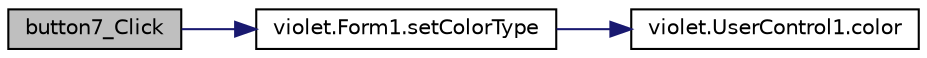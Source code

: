 digraph "button7_Click"
{
 // LATEX_PDF_SIZE
  edge [fontname="Helvetica",fontsize="10",labelfontname="Helvetica",labelfontsize="10"];
  node [fontname="Helvetica",fontsize="10",shape=record];
  rankdir="LR";
  Node85 [label="button7_Click",height=0.2,width=0.4,color="black", fillcolor="grey75", style="filled", fontcolor="black",tooltip=" "];
  Node85 -> Node86 [color="midnightblue",fontsize="10",style="solid",fontname="Helvetica"];
  Node86 [label="violet.Form1.setColorType",height=0.2,width=0.4,color="black", fillcolor="white", style="filled",URL="$classviolet_1_1Form1.html#a00f162522226a974face4f565558a2e7",tooltip="設定顏色"];
  Node86 -> Node87 [color="midnightblue",fontsize="10",style="solid",fontname="Helvetica"];
  Node87 [label="violet.UserControl1.color",height=0.2,width=0.4,color="black", fillcolor="white", style="filled",URL="$classviolet_1_1UserControl1.html#aa66182f3f962b3080ad71ec138b7a953",tooltip=" "];
}
